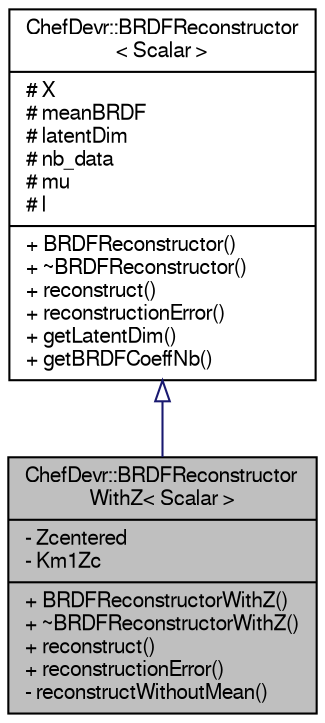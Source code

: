 digraph "ChefDevr::BRDFReconstructorWithZ&lt; Scalar &gt;"
{
  edge [fontname="FreeSans",fontsize="10",labelfontname="FreeSans",labelfontsize="10"];
  node [fontname="FreeSans",fontsize="10",shape=record];
  Node1 [label="{ChefDevr::BRDFReconstructor\lWithZ\< Scalar \>\n|- Zcentered\l- Km1Zc\l|+ BRDFReconstructorWithZ()\l+ ~BRDFReconstructorWithZ()\l+ reconstruct()\l+ reconstructionError()\l- reconstructWithoutMean()\l}",height=0.2,width=0.4,color="black", fillcolor="grey75", style="filled", fontcolor="black"];
  Node2 -> Node1 [dir="back",color="midnightblue",fontsize="10",style="solid",arrowtail="onormal",fontname="FreeSans"];
  Node2 [label="{ChefDevr::BRDFReconstructor\l\< Scalar \>\n|# X\l# meanBRDF\l# latentDim\l# nb_data\l# mu\l# l\l|+ BRDFReconstructor()\l+ ~BRDFReconstructor()\l+ reconstruct()\l+ reconstructionError()\l+ getLatentDim()\l+ getBRDFCoeffNb()\l}",height=0.2,width=0.4,color="black", fillcolor="white", style="filled",URL="$class_chef_devr_1_1_b_r_d_f_reconstructor.html",tooltip="Class that allows BRDF reconstruction from latent space coordinates. "];
}
